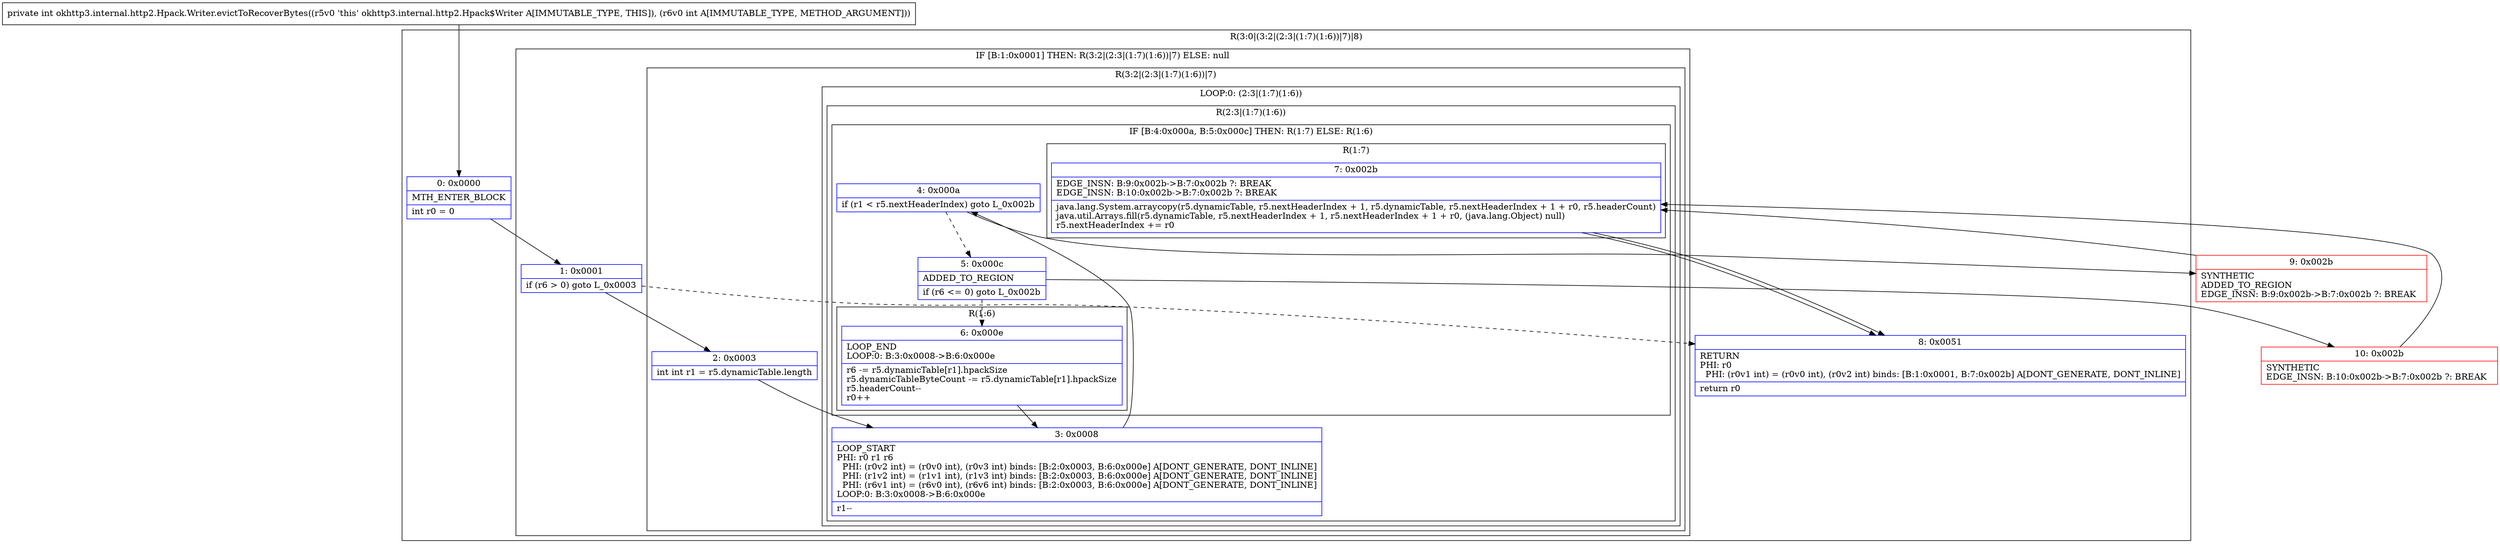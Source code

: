 digraph "CFG forokhttp3.internal.http2.Hpack.Writer.evictToRecoverBytes(I)I" {
subgraph cluster_Region_1308783988 {
label = "R(3:0|(3:2|(2:3|(1:7)(1:6))|7)|8)";
node [shape=record,color=blue];
Node_0 [shape=record,label="{0\:\ 0x0000|MTH_ENTER_BLOCK\l|int r0 = 0\l}"];
subgraph cluster_IfRegion_311561529 {
label = "IF [B:1:0x0001] THEN: R(3:2|(2:3|(1:7)(1:6))|7) ELSE: null";
node [shape=record,color=blue];
Node_1 [shape=record,label="{1\:\ 0x0001|if (r6 \> 0) goto L_0x0003\l}"];
subgraph cluster_Region_1003806714 {
label = "R(3:2|(2:3|(1:7)(1:6))|7)";
node [shape=record,color=blue];
Node_2 [shape=record,label="{2\:\ 0x0003|int int r1 = r5.dynamicTable.length\l}"];
subgraph cluster_LoopRegion_1247609059 {
label = "LOOP:0: (2:3|(1:7)(1:6))";
node [shape=record,color=blue];
subgraph cluster_Region_1713415201 {
label = "R(2:3|(1:7)(1:6))";
node [shape=record,color=blue];
Node_3 [shape=record,label="{3\:\ 0x0008|LOOP_START\lPHI: r0 r1 r6 \l  PHI: (r0v2 int) = (r0v0 int), (r0v3 int) binds: [B:2:0x0003, B:6:0x000e] A[DONT_GENERATE, DONT_INLINE]\l  PHI: (r1v2 int) = (r1v1 int), (r1v3 int) binds: [B:2:0x0003, B:6:0x000e] A[DONT_GENERATE, DONT_INLINE]\l  PHI: (r6v1 int) = (r6v0 int), (r6v6 int) binds: [B:2:0x0003, B:6:0x000e] A[DONT_GENERATE, DONT_INLINE]\lLOOP:0: B:3:0x0008\-\>B:6:0x000e\l|r1\-\-\l}"];
subgraph cluster_IfRegion_638562888 {
label = "IF [B:4:0x000a, B:5:0x000c] THEN: R(1:7) ELSE: R(1:6)";
node [shape=record,color=blue];
Node_4 [shape=record,label="{4\:\ 0x000a|if (r1 \< r5.nextHeaderIndex) goto L_0x002b\l}"];
Node_5 [shape=record,label="{5\:\ 0x000c|ADDED_TO_REGION\l|if (r6 \<= 0) goto L_0x002b\l}"];
subgraph cluster_Region_1500692222 {
label = "R(1:7)";
node [shape=record,color=blue];
Node_7 [shape=record,label="{7\:\ 0x002b|EDGE_INSN: B:9:0x002b\-\>B:7:0x002b ?: BREAK  \lEDGE_INSN: B:10:0x002b\-\>B:7:0x002b ?: BREAK  \l|java.lang.System.arraycopy(r5.dynamicTable, r5.nextHeaderIndex + 1, r5.dynamicTable, r5.nextHeaderIndex + 1 + r0, r5.headerCount)\ljava.util.Arrays.fill(r5.dynamicTable, r5.nextHeaderIndex + 1, r5.nextHeaderIndex + 1 + r0, (java.lang.Object) null)\lr5.nextHeaderIndex += r0\l}"];
}
subgraph cluster_Region_1766143320 {
label = "R(1:6)";
node [shape=record,color=blue];
Node_6 [shape=record,label="{6\:\ 0x000e|LOOP_END\lLOOP:0: B:3:0x0008\-\>B:6:0x000e\l|r6 \-= r5.dynamicTable[r1].hpackSize\lr5.dynamicTableByteCount \-= r5.dynamicTable[r1].hpackSize\lr5.headerCount\-\-\lr0++\l}"];
}
}
}
}
Node_7 [shape=record,label="{7\:\ 0x002b|EDGE_INSN: B:9:0x002b\-\>B:7:0x002b ?: BREAK  \lEDGE_INSN: B:10:0x002b\-\>B:7:0x002b ?: BREAK  \l|java.lang.System.arraycopy(r5.dynamicTable, r5.nextHeaderIndex + 1, r5.dynamicTable, r5.nextHeaderIndex + 1 + r0, r5.headerCount)\ljava.util.Arrays.fill(r5.dynamicTable, r5.nextHeaderIndex + 1, r5.nextHeaderIndex + 1 + r0, (java.lang.Object) null)\lr5.nextHeaderIndex += r0\l}"];
}
}
Node_8 [shape=record,label="{8\:\ 0x0051|RETURN\lPHI: r0 \l  PHI: (r0v1 int) = (r0v0 int), (r0v2 int) binds: [B:1:0x0001, B:7:0x002b] A[DONT_GENERATE, DONT_INLINE]\l|return r0\l}"];
}
Node_9 [shape=record,color=red,label="{9\:\ 0x002b|SYNTHETIC\lADDED_TO_REGION\lEDGE_INSN: B:9:0x002b\-\>B:7:0x002b ?: BREAK  \l}"];
Node_10 [shape=record,color=red,label="{10\:\ 0x002b|SYNTHETIC\lEDGE_INSN: B:10:0x002b\-\>B:7:0x002b ?: BREAK  \l}"];
MethodNode[shape=record,label="{private int okhttp3.internal.http2.Hpack.Writer.evictToRecoverBytes((r5v0 'this' okhttp3.internal.http2.Hpack$Writer A[IMMUTABLE_TYPE, THIS]), (r6v0 int A[IMMUTABLE_TYPE, METHOD_ARGUMENT])) }"];
MethodNode -> Node_0;
Node_0 -> Node_1;
Node_1 -> Node_2;
Node_1 -> Node_8[style=dashed];
Node_2 -> Node_3;
Node_3 -> Node_4;
Node_4 -> Node_5[style=dashed];
Node_4 -> Node_9;
Node_5 -> Node_6[style=dashed];
Node_5 -> Node_10;
Node_7 -> Node_8;
Node_6 -> Node_3;
Node_7 -> Node_8;
Node_9 -> Node_7;
Node_10 -> Node_7;
}

